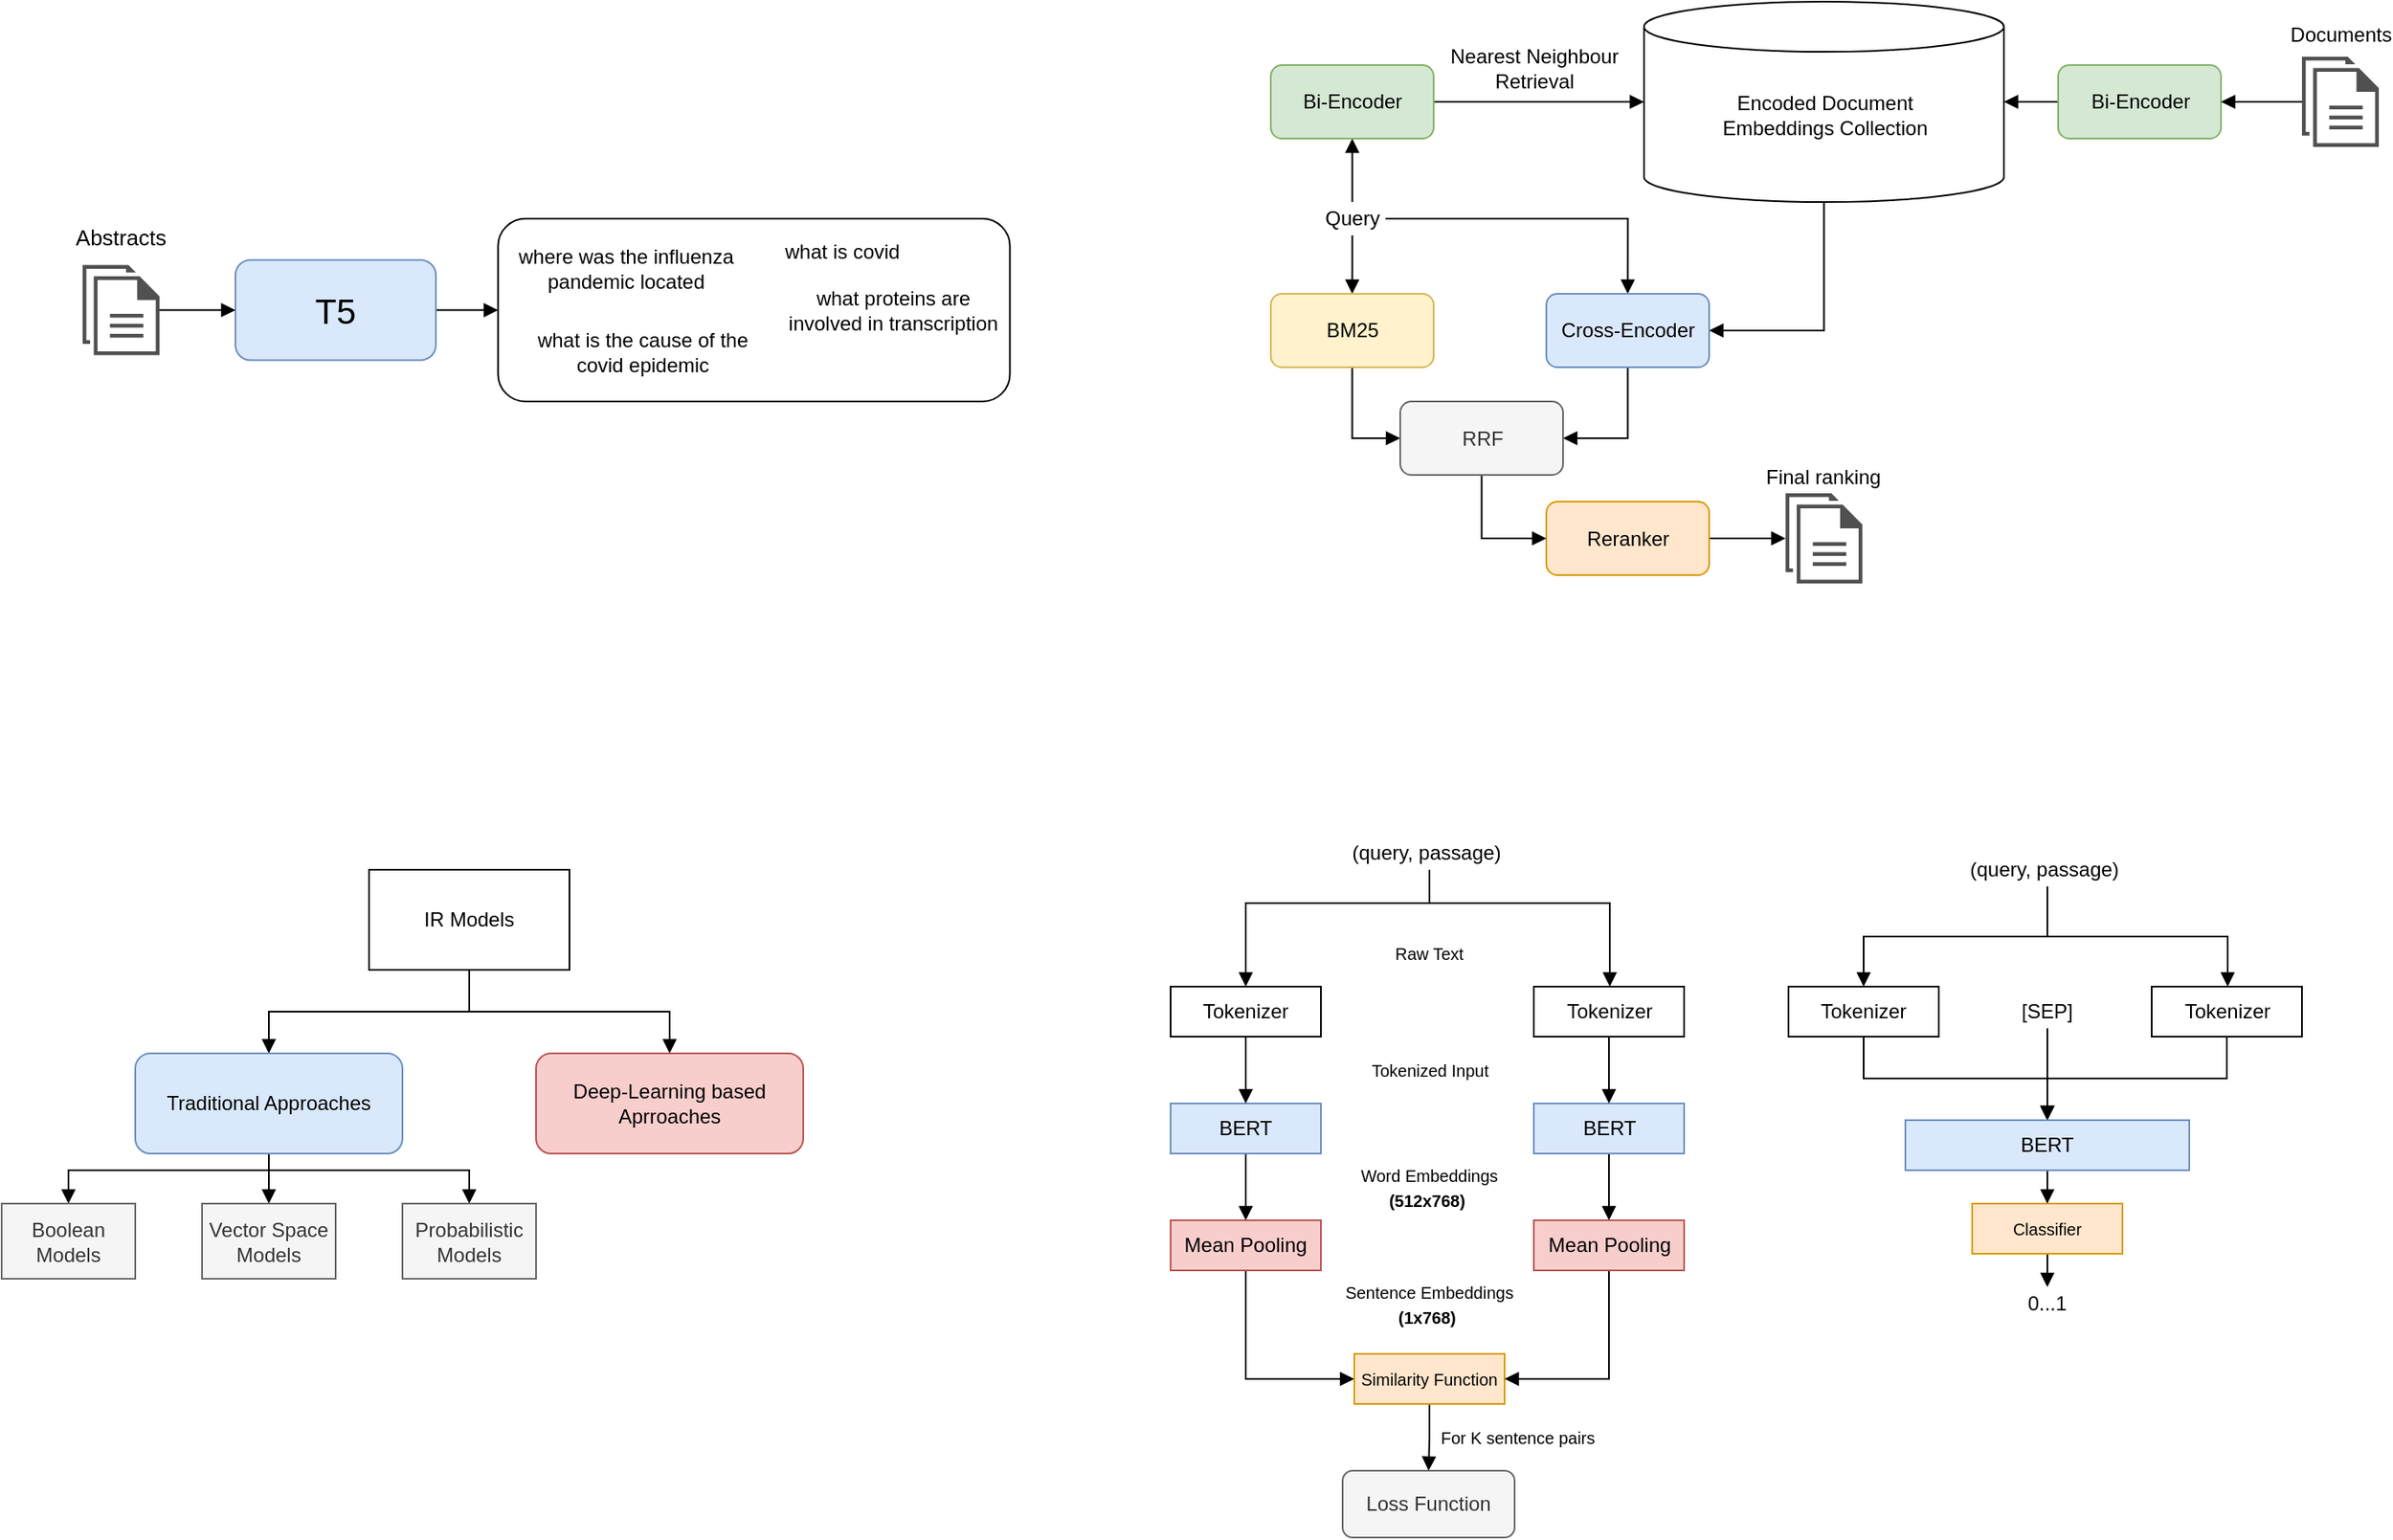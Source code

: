 <mxfile version="14.9.9" type="device"><diagram id="yQiuCtSlQrsblzvPzpal" name="Page-1"><mxGraphModel dx="1963" dy="655" grid="1" gridSize="10" guides="1" tooltips="1" connect="1" arrows="1" fold="1" page="1" pageScale="1" pageWidth="850" pageHeight="1100" math="0" shadow="0"><root><mxCell id="0"/><mxCell id="1" parent="0"/><mxCell id="e7I2GADsp5SB09PpgkXV-119" style="edgeStyle=orthogonalEdgeStyle;rounded=0;orthogonalLoop=1;jettySize=auto;html=1;endArrow=block;endFill=1;" edge="1" parent="1" source="e7I2GADsp5SB09PpgkXV-1" target="e7I2GADsp5SB09PpgkXV-112"><mxGeometry relative="1" as="geometry"/></mxCell><mxCell id="e7I2GADsp5SB09PpgkXV-1" value="&lt;font style=&quot;font-size: 21px&quot;&gt;T5&lt;/font&gt;" style="rounded=1;whiteSpace=wrap;html=1;fillColor=#dae8fc;strokeColor=#6c8ebf;" vertex="1" parent="1"><mxGeometry x="-540" y="314.75" width="120" height="60" as="geometry"/></mxCell><mxCell id="e7I2GADsp5SB09PpgkXV-3" value="" style="edgeStyle=orthogonalEdgeStyle;rounded=0;orthogonalLoop=1;jettySize=auto;html=1;endArrow=block;endFill=1;" edge="1" parent="1" source="e7I2GADsp5SB09PpgkXV-2" target="e7I2GADsp5SB09PpgkXV-1"><mxGeometry relative="1" as="geometry"/></mxCell><mxCell id="e7I2GADsp5SB09PpgkXV-2" value="" style="pointerEvents=1;shadow=0;dashed=0;html=1;strokeColor=none;fillColor=#505050;labelPosition=center;verticalLabelPosition=bottom;verticalAlign=top;outlineConnect=0;align=center;shape=mxgraph.office.concepts.documents;" vertex="1" parent="1"><mxGeometry x="-631.5" y="317.75" width="46" height="54" as="geometry"/></mxCell><mxCell id="e7I2GADsp5SB09PpgkXV-4" value="&lt;font style=&quot;font-size: 13px&quot;&gt;Abstracts&lt;/font&gt;" style="text;html=1;strokeColor=none;fillColor=none;align=center;verticalAlign=middle;whiteSpace=wrap;rounded=0;" vertex="1" parent="1"><mxGeometry x="-640" y="290.5" width="63" height="20" as="geometry"/></mxCell><mxCell id="e7I2GADsp5SB09PpgkXV-45" value="" style="edgeStyle=orthogonalEdgeStyle;rounded=0;orthogonalLoop=1;jettySize=auto;html=1;endArrow=block;endFill=1;" edge="1" parent="1" source="e7I2GADsp5SB09PpgkXV-21" target="e7I2GADsp5SB09PpgkXV-44"><mxGeometry relative="1" as="geometry"/></mxCell><mxCell id="e7I2GADsp5SB09PpgkXV-21" value="Bi-Encoder" style="rounded=1;whiteSpace=wrap;html=1;align=center;fillColor=#d5e8d4;strokeColor=#82b366;" vertex="1" parent="1"><mxGeometry x="551.5" y="198" width="97.5" height="44" as="geometry"/></mxCell><mxCell id="e7I2GADsp5SB09PpgkXV-26" value="" style="edgeStyle=orthogonalEdgeStyle;rounded=0;orthogonalLoop=1;jettySize=auto;html=1;endArrow=block;endFill=1;" edge="1" parent="1" source="e7I2GADsp5SB09PpgkXV-23" target="e7I2GADsp5SB09PpgkXV-21"><mxGeometry relative="1" as="geometry"/></mxCell><mxCell id="e7I2GADsp5SB09PpgkXV-23" value="" style="pointerEvents=1;shadow=0;dashed=0;html=1;strokeColor=none;fillColor=#505050;labelPosition=center;verticalLabelPosition=bottom;verticalAlign=top;outlineConnect=0;align=center;shape=mxgraph.office.concepts.documents;" vertex="1" parent="1"><mxGeometry x="697.5" y="193" width="46" height="54" as="geometry"/></mxCell><mxCell id="e7I2GADsp5SB09PpgkXV-141" style="edgeStyle=orthogonalEdgeStyle;rounded=0;orthogonalLoop=1;jettySize=auto;html=1;entryX=1;entryY=0.5;entryDx=0;entryDy=0;endArrow=block;endFill=1;" edge="1" parent="1" source="e7I2GADsp5SB09PpgkXV-44" target="e7I2GADsp5SB09PpgkXV-58"><mxGeometry relative="1" as="geometry"/></mxCell><mxCell id="e7I2GADsp5SB09PpgkXV-44" value="" style="shape=cylinder3;whiteSpace=wrap;html=1;boundedLbl=1;backgroundOutline=1;size=15;align=left;" vertex="1" parent="1"><mxGeometry x="303.5" y="160" width="215.5" height="120" as="geometry"/></mxCell><mxCell id="e7I2GADsp5SB09PpgkXV-46" value="Encoded Document Embeddings Collection" style="text;html=1;strokeColor=none;fillColor=none;align=center;verticalAlign=middle;whiteSpace=wrap;rounded=0;" vertex="1" parent="1"><mxGeometry x="342.5" y="205" width="137.5" height="45" as="geometry"/></mxCell><mxCell id="e7I2GADsp5SB09PpgkXV-61" style="edgeStyle=orthogonalEdgeStyle;rounded=0;orthogonalLoop=1;jettySize=auto;html=1;entryX=0.5;entryY=0;entryDx=0;entryDy=0;endArrow=block;endFill=1;" edge="1" parent="1" source="e7I2GADsp5SB09PpgkXV-47" target="e7I2GADsp5SB09PpgkXV-58"><mxGeometry relative="1" as="geometry"><Array as="points"><mxPoint x="128.75" y="290"/><mxPoint x="293.75" y="290"/></Array></mxGeometry></mxCell><mxCell id="e7I2GADsp5SB09PpgkXV-64" value="" style="edgeStyle=orthogonalEdgeStyle;rounded=0;orthogonalLoop=1;jettySize=auto;html=1;endArrow=block;endFill=1;" edge="1" parent="1" source="e7I2GADsp5SB09PpgkXV-47" target="e7I2GADsp5SB09PpgkXV-51"><mxGeometry relative="1" as="geometry"/></mxCell><mxCell id="e7I2GADsp5SB09PpgkXV-136" style="edgeStyle=orthogonalEdgeStyle;rounded=0;orthogonalLoop=1;jettySize=auto;html=1;entryX=0.5;entryY=0;entryDx=0;entryDy=0;endArrow=block;endFill=1;" edge="1" parent="1" source="e7I2GADsp5SB09PpgkXV-47" target="e7I2GADsp5SB09PpgkXV-135"><mxGeometry relative="1" as="geometry"/></mxCell><mxCell id="e7I2GADsp5SB09PpgkXV-47" value="Query" style="text;html=1;strokeColor=none;fillColor=none;align=center;verticalAlign=middle;whiteSpace=wrap;rounded=0;" vertex="1" parent="1"><mxGeometry x="108.75" y="280" width="40" height="20" as="geometry"/></mxCell><mxCell id="e7I2GADsp5SB09PpgkXV-53" style="edgeStyle=orthogonalEdgeStyle;rounded=0;orthogonalLoop=1;jettySize=auto;html=1;endArrow=block;endFill=1;" edge="1" parent="1" source="e7I2GADsp5SB09PpgkXV-51" target="e7I2GADsp5SB09PpgkXV-44"><mxGeometry relative="1" as="geometry"/></mxCell><mxCell id="e7I2GADsp5SB09PpgkXV-51" value="Bi-Encoder" style="rounded=1;whiteSpace=wrap;html=1;align=center;fillColor=#d5e8d4;strokeColor=#82b366;" vertex="1" parent="1"><mxGeometry x="80" y="198" width="97.5" height="44" as="geometry"/></mxCell><mxCell id="e7I2GADsp5SB09PpgkXV-139" style="edgeStyle=orthogonalEdgeStyle;rounded=0;orthogonalLoop=1;jettySize=auto;html=1;entryX=1;entryY=0.5;entryDx=0;entryDy=0;endArrow=block;endFill=1;" edge="1" parent="1" source="e7I2GADsp5SB09PpgkXV-58" target="e7I2GADsp5SB09PpgkXV-137"><mxGeometry relative="1" as="geometry"/></mxCell><mxCell id="e7I2GADsp5SB09PpgkXV-58" value="Cross-Encoder" style="rounded=1;whiteSpace=wrap;html=1;align=center;fillColor=#dae8fc;strokeColor=#6c8ebf;" vertex="1" parent="1"><mxGeometry x="245" y="335" width="97.5" height="44" as="geometry"/></mxCell><mxCell id="e7I2GADsp5SB09PpgkXV-65" value="Nearest Neighbour Retrieval" style="text;html=1;strokeColor=none;fillColor=none;align=center;verticalAlign=middle;whiteSpace=wrap;rounded=0;" vertex="1" parent="1"><mxGeometry x="177.5" y="180" width="120" height="40" as="geometry"/></mxCell><mxCell id="e7I2GADsp5SB09PpgkXV-70" style="edgeStyle=orthogonalEdgeStyle;rounded=0;orthogonalLoop=1;jettySize=auto;html=1;endArrow=block;endFill=1;" edge="1" parent="1" source="e7I2GADsp5SB09PpgkXV-67" target="e7I2GADsp5SB09PpgkXV-69"><mxGeometry relative="1" as="geometry"/></mxCell><mxCell id="e7I2GADsp5SB09PpgkXV-67" value="Reranker" style="rounded=1;whiteSpace=wrap;html=1;align=center;fillColor=#ffe6cc;strokeColor=#d79b00;" vertex="1" parent="1"><mxGeometry x="245" y="459.5" width="97.5" height="44" as="geometry"/></mxCell><mxCell id="e7I2GADsp5SB09PpgkXV-69" value="" style="pointerEvents=1;shadow=0;dashed=0;html=1;strokeColor=none;fillColor=#505050;labelPosition=center;verticalLabelPosition=bottom;verticalAlign=top;outlineConnect=0;align=center;shape=mxgraph.office.concepts.documents;" vertex="1" parent="1"><mxGeometry x="388.25" y="454.5" width="46" height="54" as="geometry"/></mxCell><mxCell id="e7I2GADsp5SB09PpgkXV-74" style="edgeStyle=orthogonalEdgeStyle;rounded=0;orthogonalLoop=1;jettySize=auto;html=1;endArrow=block;endFill=1;" edge="1" parent="1" source="e7I2GADsp5SB09PpgkXV-71" target="e7I2GADsp5SB09PpgkXV-73"><mxGeometry relative="1" as="geometry"><Array as="points"><mxPoint x="65" y="700"/></Array></mxGeometry></mxCell><mxCell id="e7I2GADsp5SB09PpgkXV-92" style="edgeStyle=orthogonalEdgeStyle;rounded=0;orthogonalLoop=1;jettySize=auto;html=1;endArrow=block;endFill=1;" edge="1" parent="1" source="e7I2GADsp5SB09PpgkXV-71" target="e7I2GADsp5SB09PpgkXV-90"><mxGeometry relative="1" as="geometry"><Array as="points"><mxPoint x="283" y="700"/></Array></mxGeometry></mxCell><mxCell id="e7I2GADsp5SB09PpgkXV-71" value="(query, passage)&amp;nbsp;" style="text;html=1;strokeColor=none;fillColor=none;align=center;verticalAlign=middle;whiteSpace=wrap;rounded=0;" vertex="1" parent="1"><mxGeometry x="120" y="660" width="110" height="20" as="geometry"/></mxCell><mxCell id="e7I2GADsp5SB09PpgkXV-80" style="edgeStyle=orthogonalEdgeStyle;rounded=0;orthogonalLoop=1;jettySize=auto;html=1;entryX=0.5;entryY=0;entryDx=0;entryDy=0;endArrow=block;endFill=1;" edge="1" parent="1" source="e7I2GADsp5SB09PpgkXV-72" target="e7I2GADsp5SB09PpgkXV-79"><mxGeometry relative="1" as="geometry"/></mxCell><mxCell id="e7I2GADsp5SB09PpgkXV-72" value="BERT" style="rounded=0;whiteSpace=wrap;html=1;align=center;fillColor=#dae8fc;strokeColor=#6c8ebf;" vertex="1" parent="1"><mxGeometry x="20" y="820" width="90" height="30" as="geometry"/></mxCell><mxCell id="e7I2GADsp5SB09PpgkXV-75" style="edgeStyle=orthogonalEdgeStyle;rounded=0;orthogonalLoop=1;jettySize=auto;html=1;endArrow=block;endFill=1;" edge="1" parent="1" source="e7I2GADsp5SB09PpgkXV-73" target="e7I2GADsp5SB09PpgkXV-72"><mxGeometry relative="1" as="geometry"/></mxCell><mxCell id="e7I2GADsp5SB09PpgkXV-73" value="Tokenizer" style="rounded=0;whiteSpace=wrap;html=1;align=center;" vertex="1" parent="1"><mxGeometry x="20" y="750" width="90" height="30" as="geometry"/></mxCell><mxCell id="e7I2GADsp5SB09PpgkXV-76" value="&lt;font style=&quot;font-size: 10px&quot;&gt;Raw Text&lt;/font&gt;" style="text;html=1;strokeColor=none;fillColor=none;align=center;verticalAlign=middle;whiteSpace=wrap;rounded=0;" vertex="1" parent="1"><mxGeometry x="145" y="720" width="60" height="20" as="geometry"/></mxCell><mxCell id="e7I2GADsp5SB09PpgkXV-86" style="edgeStyle=orthogonalEdgeStyle;rounded=0;orthogonalLoop=1;jettySize=auto;html=1;entryX=0;entryY=0.5;entryDx=0;entryDy=0;endArrow=block;endFill=1;" edge="1" parent="1" source="e7I2GADsp5SB09PpgkXV-79" target="e7I2GADsp5SB09PpgkXV-85"><mxGeometry relative="1" as="geometry"><Array as="points"><mxPoint x="65" y="985"/></Array></mxGeometry></mxCell><mxCell id="e7I2GADsp5SB09PpgkXV-79" value="Mean Pooling" style="rounded=0;whiteSpace=wrap;html=1;align=center;fillColor=#f8cecc;strokeColor=#b85450;" vertex="1" parent="1"><mxGeometry x="20" y="890" width="90" height="30" as="geometry"/></mxCell><mxCell id="e7I2GADsp5SB09PpgkXV-81" value="&lt;font style=&quot;font-size: 10px&quot;&gt;Tokenized Input&lt;/font&gt;" style="text;html=1;strokeColor=none;fillColor=none;align=center;verticalAlign=middle;whiteSpace=wrap;rounded=0;" vertex="1" parent="1"><mxGeometry x="133" y="790" width="85" height="20" as="geometry"/></mxCell><mxCell id="e7I2GADsp5SB09PpgkXV-82" value="&lt;font style=&quot;font-size: 10px&quot;&gt;Word Embeddings&lt;br&gt;&lt;b&gt;(512x768)&lt;/b&gt;&amp;nbsp;&lt;/font&gt;" style="text;html=1;strokeColor=none;fillColor=none;align=center;verticalAlign=middle;whiteSpace=wrap;rounded=0;" vertex="1" parent="1"><mxGeometry x="106.25" y="860" width="137.5" height="20" as="geometry"/></mxCell><mxCell id="e7I2GADsp5SB09PpgkXV-83" value="&lt;font style=&quot;font-size: 10px&quot;&gt;Sentence Embeddings&lt;br&gt;&lt;b&gt;(1x768)&lt;/b&gt;&amp;nbsp;&lt;/font&gt;" style="text;html=1;strokeColor=none;fillColor=none;align=center;verticalAlign=middle;whiteSpace=wrap;rounded=0;" vertex="1" parent="1"><mxGeometry x="106" y="930" width="137.5" height="20" as="geometry"/></mxCell><mxCell id="e7I2GADsp5SB09PpgkXV-95" style="edgeStyle=orthogonalEdgeStyle;rounded=0;orthogonalLoop=1;jettySize=auto;html=1;entryX=0.5;entryY=0;entryDx=0;entryDy=0;endArrow=block;endFill=1;" edge="1" parent="1" source="e7I2GADsp5SB09PpgkXV-85" target="e7I2GADsp5SB09PpgkXV-94"><mxGeometry relative="1" as="geometry"/></mxCell><mxCell id="e7I2GADsp5SB09PpgkXV-85" value="&lt;font style=&quot;font-size: 10px&quot;&gt;Similarity Function&lt;/font&gt;" style="rounded=0;whiteSpace=wrap;html=1;align=center;fillColor=#ffe6cc;strokeColor=#d79b00;" vertex="1" parent="1"><mxGeometry x="130" y="970" width="90" height="30" as="geometry"/></mxCell><mxCell id="e7I2GADsp5SB09PpgkXV-87" style="edgeStyle=orthogonalEdgeStyle;rounded=0;orthogonalLoop=1;jettySize=auto;html=1;entryX=0.5;entryY=0;entryDx=0;entryDy=0;endArrow=block;endFill=1;" edge="1" parent="1" source="e7I2GADsp5SB09PpgkXV-88" target="e7I2GADsp5SB09PpgkXV-91"><mxGeometry relative="1" as="geometry"/></mxCell><mxCell id="e7I2GADsp5SB09PpgkXV-88" value="BERT" style="rounded=0;whiteSpace=wrap;html=1;align=center;fillColor=#dae8fc;strokeColor=#6c8ebf;" vertex="1" parent="1"><mxGeometry x="237.5" y="820" width="90" height="30" as="geometry"/></mxCell><mxCell id="e7I2GADsp5SB09PpgkXV-89" style="edgeStyle=orthogonalEdgeStyle;rounded=0;orthogonalLoop=1;jettySize=auto;html=1;endArrow=block;endFill=1;" edge="1" parent="1" source="e7I2GADsp5SB09PpgkXV-90" target="e7I2GADsp5SB09PpgkXV-88"><mxGeometry relative="1" as="geometry"/></mxCell><mxCell id="e7I2GADsp5SB09PpgkXV-90" value="Tokenizer" style="rounded=0;whiteSpace=wrap;html=1;align=center;" vertex="1" parent="1"><mxGeometry x="237.5" y="750" width="90" height="30" as="geometry"/></mxCell><mxCell id="e7I2GADsp5SB09PpgkXV-93" style="edgeStyle=orthogonalEdgeStyle;rounded=0;orthogonalLoop=1;jettySize=auto;html=1;entryX=1;entryY=0.5;entryDx=0;entryDy=0;endArrow=block;endFill=1;" edge="1" parent="1" source="e7I2GADsp5SB09PpgkXV-91" target="e7I2GADsp5SB09PpgkXV-85"><mxGeometry relative="1" as="geometry"><Array as="points"><mxPoint x="283" y="985"/></Array></mxGeometry></mxCell><mxCell id="e7I2GADsp5SB09PpgkXV-91" value="Mean Pooling" style="rounded=0;whiteSpace=wrap;html=1;align=center;fillColor=#f8cecc;strokeColor=#b85450;" vertex="1" parent="1"><mxGeometry x="237.5" y="890" width="90" height="30" as="geometry"/></mxCell><mxCell id="e7I2GADsp5SB09PpgkXV-94" value="Loss Function" style="rounded=1;whiteSpace=wrap;html=1;align=center;fillColor=#f5f5f5;strokeColor=#666666;fontColor=#333333;" vertex="1" parent="1"><mxGeometry x="123" y="1040" width="103" height="40" as="geometry"/></mxCell><mxCell id="e7I2GADsp5SB09PpgkXV-96" value="&lt;span style=&quot;font-size: 10px&quot;&gt;For K sentence pairs&lt;/span&gt;" style="text;html=1;strokeColor=none;fillColor=none;align=center;verticalAlign=middle;whiteSpace=wrap;rounded=0;" vertex="1" parent="1"><mxGeometry x="159" y="1010" width="137.5" height="20" as="geometry"/></mxCell><mxCell id="e7I2GADsp5SB09PpgkXV-97" style="edgeStyle=orthogonalEdgeStyle;rounded=0;orthogonalLoop=1;jettySize=auto;html=1;endArrow=block;endFill=1;" edge="1" parent="1" source="e7I2GADsp5SB09PpgkXV-99" target="e7I2GADsp5SB09PpgkXV-100"><mxGeometry relative="1" as="geometry"><Array as="points"><mxPoint x="545" y="720"/><mxPoint x="435" y="720"/></Array></mxGeometry></mxCell><mxCell id="e7I2GADsp5SB09PpgkXV-98" style="edgeStyle=orthogonalEdgeStyle;rounded=0;orthogonalLoop=1;jettySize=auto;html=1;endArrow=block;endFill=1;" edge="1" parent="1" source="e7I2GADsp5SB09PpgkXV-99" target="e7I2GADsp5SB09PpgkXV-102"><mxGeometry relative="1" as="geometry"><Array as="points"><mxPoint x="545" y="720"/><mxPoint x="653" y="720"/></Array></mxGeometry></mxCell><mxCell id="e7I2GADsp5SB09PpgkXV-99" value="(query, passage)&amp;nbsp;" style="text;html=1;strokeColor=none;fillColor=none;align=center;verticalAlign=middle;whiteSpace=wrap;rounded=0;" vertex="1" parent="1"><mxGeometry x="490" y="670" width="110" height="20" as="geometry"/></mxCell><mxCell id="e7I2GADsp5SB09PpgkXV-105" style="edgeStyle=orthogonalEdgeStyle;rounded=0;orthogonalLoop=1;jettySize=auto;html=1;endArrow=block;endFill=1;" edge="1" parent="1" source="e7I2GADsp5SB09PpgkXV-100" target="e7I2GADsp5SB09PpgkXV-104"><mxGeometry relative="1" as="geometry"/></mxCell><mxCell id="e7I2GADsp5SB09PpgkXV-100" value="Tokenizer" style="rounded=0;whiteSpace=wrap;html=1;align=center;" vertex="1" parent="1"><mxGeometry x="390" y="750" width="90" height="30" as="geometry"/></mxCell><mxCell id="e7I2GADsp5SB09PpgkXV-107" style="edgeStyle=orthogonalEdgeStyle;rounded=0;orthogonalLoop=1;jettySize=auto;html=1;entryX=0.5;entryY=0;entryDx=0;entryDy=0;endArrow=block;endFill=1;" edge="1" parent="1" source="e7I2GADsp5SB09PpgkXV-102" target="e7I2GADsp5SB09PpgkXV-104"><mxGeometry relative="1" as="geometry"/></mxCell><mxCell id="e7I2GADsp5SB09PpgkXV-102" value="Tokenizer" style="rounded=0;whiteSpace=wrap;html=1;align=center;" vertex="1" parent="1"><mxGeometry x="607.5" y="750" width="90" height="30" as="geometry"/></mxCell><mxCell id="e7I2GADsp5SB09PpgkXV-106" style="edgeStyle=orthogonalEdgeStyle;rounded=0;orthogonalLoop=1;jettySize=auto;html=1;entryX=0.5;entryY=0;entryDx=0;entryDy=0;endArrow=block;endFill=1;" edge="1" parent="1" source="e7I2GADsp5SB09PpgkXV-103" target="e7I2GADsp5SB09PpgkXV-104"><mxGeometry relative="1" as="geometry"/></mxCell><mxCell id="e7I2GADsp5SB09PpgkXV-103" value="[SEP]" style="text;html=1;strokeColor=none;fillColor=none;align=center;verticalAlign=middle;whiteSpace=wrap;rounded=0;" vertex="1" parent="1"><mxGeometry x="525" y="755" width="40" height="20" as="geometry"/></mxCell><mxCell id="e7I2GADsp5SB09PpgkXV-109" style="edgeStyle=orthogonalEdgeStyle;rounded=0;orthogonalLoop=1;jettySize=auto;html=1;entryX=0.5;entryY=0;entryDx=0;entryDy=0;endArrow=block;endFill=1;" edge="1" parent="1" source="e7I2GADsp5SB09PpgkXV-104" target="e7I2GADsp5SB09PpgkXV-108"><mxGeometry relative="1" as="geometry"/></mxCell><mxCell id="e7I2GADsp5SB09PpgkXV-104" value="BERT" style="rounded=0;whiteSpace=wrap;html=1;align=center;fillColor=#dae8fc;strokeColor=#6c8ebf;" vertex="1" parent="1"><mxGeometry x="460" y="830" width="170" height="30" as="geometry"/></mxCell><mxCell id="e7I2GADsp5SB09PpgkXV-110" style="edgeStyle=orthogonalEdgeStyle;rounded=0;orthogonalLoop=1;jettySize=auto;html=1;endArrow=block;endFill=1;" edge="1" parent="1" source="e7I2GADsp5SB09PpgkXV-108"><mxGeometry relative="1" as="geometry"><mxPoint x="545" y="930" as="targetPoint"/></mxGeometry></mxCell><mxCell id="e7I2GADsp5SB09PpgkXV-108" value="&lt;font style=&quot;font-size: 10px&quot;&gt;Classifier&lt;/font&gt;" style="rounded=0;whiteSpace=wrap;html=1;align=center;fillColor=#ffe6cc;strokeColor=#d79b00;" vertex="1" parent="1"><mxGeometry x="500" y="880" width="90" height="30" as="geometry"/></mxCell><mxCell id="e7I2GADsp5SB09PpgkXV-111" value="0...1" style="text;html=1;strokeColor=none;fillColor=none;align=center;verticalAlign=middle;whiteSpace=wrap;rounded=0;" vertex="1" parent="1"><mxGeometry x="525" y="930" width="40" height="20" as="geometry"/></mxCell><mxCell id="e7I2GADsp5SB09PpgkXV-120" value="" style="group" vertex="1" connectable="0" parent="1"><mxGeometry x="-391.5" y="290" width="315.25" height="109.5" as="geometry"/></mxCell><mxCell id="e7I2GADsp5SB09PpgkXV-112" value="" style="rounded=1;whiteSpace=wrap;html=1;align=center;" vertex="1" parent="e7I2GADsp5SB09PpgkXV-120"><mxGeometry x="8.75" width="306.5" height="109.5" as="geometry"/></mxCell><mxCell id="e7I2GADsp5SB09PpgkXV-113" value="where was the influenza pandemic located" style="text;html=1;strokeColor=none;fillColor=none;align=center;verticalAlign=middle;whiteSpace=wrap;rounded=0;" vertex="1" parent="e7I2GADsp5SB09PpgkXV-120"><mxGeometry y="20" width="170" height="20" as="geometry"/></mxCell><mxCell id="e7I2GADsp5SB09PpgkXV-114" value="what is covid" style="text;html=1;strokeColor=none;fillColor=none;align=center;verticalAlign=middle;whiteSpace=wrap;rounded=0;" vertex="1" parent="e7I2GADsp5SB09PpgkXV-120"><mxGeometry x="177" y="9.5" width="75" height="20" as="geometry"/></mxCell><mxCell id="e7I2GADsp5SB09PpgkXV-115" value="what proteins are involved in transcription" style="text;html=1;strokeColor=none;fillColor=none;align=center;verticalAlign=middle;whiteSpace=wrap;rounded=0;" vertex="1" parent="e7I2GADsp5SB09PpgkXV-120"><mxGeometry x="175.25" y="44.75" width="140" height="20" as="geometry"/></mxCell><mxCell id="e7I2GADsp5SB09PpgkXV-116" value="what is the cause of the covid epidemic" style="text;html=1;strokeColor=none;fillColor=none;align=center;verticalAlign=middle;whiteSpace=wrap;rounded=0;" vertex="1" parent="e7I2GADsp5SB09PpgkXV-120"><mxGeometry x="20" y="70" width="150" height="20" as="geometry"/></mxCell><mxCell id="e7I2GADsp5SB09PpgkXV-125" style="edgeStyle=orthogonalEdgeStyle;rounded=0;orthogonalLoop=1;jettySize=auto;html=1;entryX=0.5;entryY=0;entryDx=0;entryDy=0;endArrow=block;endFill=1;" edge="1" parent="1" source="e7I2GADsp5SB09PpgkXV-122" target="e7I2GADsp5SB09PpgkXV-123"><mxGeometry relative="1" as="geometry"/></mxCell><mxCell id="e7I2GADsp5SB09PpgkXV-126" style="edgeStyle=orthogonalEdgeStyle;rounded=0;orthogonalLoop=1;jettySize=auto;html=1;entryX=0.5;entryY=0;entryDx=0;entryDy=0;endArrow=block;endFill=1;" edge="1" parent="1" source="e7I2GADsp5SB09PpgkXV-122" target="e7I2GADsp5SB09PpgkXV-124"><mxGeometry relative="1" as="geometry"/></mxCell><mxCell id="e7I2GADsp5SB09PpgkXV-122" value="IR Models" style="rounded=0;whiteSpace=wrap;html=1;align=center;" vertex="1" parent="1"><mxGeometry x="-460" y="680" width="120" height="60" as="geometry"/></mxCell><mxCell id="e7I2GADsp5SB09PpgkXV-130" style="edgeStyle=orthogonalEdgeStyle;rounded=0;orthogonalLoop=1;jettySize=auto;html=1;endArrow=block;endFill=1;" edge="1" parent="1" source="e7I2GADsp5SB09PpgkXV-123" target="e7I2GADsp5SB09PpgkXV-127"><mxGeometry relative="1" as="geometry"><Array as="points"><mxPoint x="-520" y="860"/><mxPoint x="-640" y="860"/></Array></mxGeometry></mxCell><mxCell id="e7I2GADsp5SB09PpgkXV-131" style="edgeStyle=orthogonalEdgeStyle;rounded=0;orthogonalLoop=1;jettySize=auto;html=1;endArrow=block;endFill=1;" edge="1" parent="1" source="e7I2GADsp5SB09PpgkXV-123" target="e7I2GADsp5SB09PpgkXV-128"><mxGeometry relative="1" as="geometry"/></mxCell><mxCell id="e7I2GADsp5SB09PpgkXV-132" style="edgeStyle=orthogonalEdgeStyle;rounded=0;orthogonalLoop=1;jettySize=auto;html=1;endArrow=block;endFill=1;" edge="1" parent="1" source="e7I2GADsp5SB09PpgkXV-123" target="e7I2GADsp5SB09PpgkXV-129"><mxGeometry relative="1" as="geometry"><Array as="points"><mxPoint x="-520" y="860"/><mxPoint x="-400" y="860"/></Array></mxGeometry></mxCell><mxCell id="e7I2GADsp5SB09PpgkXV-123" value="Traditional Approaches" style="rounded=1;whiteSpace=wrap;html=1;align=center;fillColor=#dae8fc;strokeColor=#6c8ebf;" vertex="1" parent="1"><mxGeometry x="-600" y="790" width="160" height="60" as="geometry"/></mxCell><mxCell id="e7I2GADsp5SB09PpgkXV-124" value="Deep-Learning based Aprroaches" style="rounded=1;whiteSpace=wrap;html=1;align=center;fillColor=#f8cecc;strokeColor=#b85450;" vertex="1" parent="1"><mxGeometry x="-360" y="790" width="160" height="60" as="geometry"/></mxCell><mxCell id="e7I2GADsp5SB09PpgkXV-127" value="Boolean Models" style="rounded=0;whiteSpace=wrap;html=1;align=center;fillColor=#f5f5f5;strokeColor=#666666;fontColor=#333333;" vertex="1" parent="1"><mxGeometry x="-680" y="880" width="80" height="45" as="geometry"/></mxCell><mxCell id="e7I2GADsp5SB09PpgkXV-128" value="Vector Space Models" style="rounded=0;whiteSpace=wrap;html=1;align=center;fillColor=#f5f5f5;strokeColor=#666666;fontColor=#333333;" vertex="1" parent="1"><mxGeometry x="-560" y="880" width="80" height="45" as="geometry"/></mxCell><mxCell id="e7I2GADsp5SB09PpgkXV-129" value="Probabilistic Models" style="rounded=0;whiteSpace=wrap;html=1;align=center;fillColor=#f5f5f5;strokeColor=#666666;fontColor=#333333;" vertex="1" parent="1"><mxGeometry x="-440" y="880" width="80" height="45" as="geometry"/></mxCell><mxCell id="e7I2GADsp5SB09PpgkXV-138" style="edgeStyle=orthogonalEdgeStyle;rounded=0;orthogonalLoop=1;jettySize=auto;html=1;entryX=0;entryY=0.5;entryDx=0;entryDy=0;endArrow=block;endFill=1;" edge="1" parent="1" source="e7I2GADsp5SB09PpgkXV-135" target="e7I2GADsp5SB09PpgkXV-137"><mxGeometry relative="1" as="geometry"/></mxCell><mxCell id="e7I2GADsp5SB09PpgkXV-135" value="BM25" style="rounded=1;whiteSpace=wrap;html=1;align=center;fillColor=#fff2cc;strokeColor=#d6b656;" vertex="1" parent="1"><mxGeometry x="80" y="335" width="97.5" height="44" as="geometry"/></mxCell><mxCell id="e7I2GADsp5SB09PpgkXV-140" style="edgeStyle=orthogonalEdgeStyle;rounded=0;orthogonalLoop=1;jettySize=auto;html=1;entryX=0;entryY=0.5;entryDx=0;entryDy=0;endArrow=block;endFill=1;" edge="1" parent="1" source="e7I2GADsp5SB09PpgkXV-137" target="e7I2GADsp5SB09PpgkXV-67"><mxGeometry relative="1" as="geometry"/></mxCell><mxCell id="e7I2GADsp5SB09PpgkXV-137" value="RRF" style="rounded=1;whiteSpace=wrap;html=1;align=center;fillColor=#f5f5f5;strokeColor=#666666;fontColor=#333333;" vertex="1" parent="1"><mxGeometry x="157.5" y="399.5" width="97.5" height="44" as="geometry"/></mxCell><mxCell id="e7I2GADsp5SB09PpgkXV-142" value="Documents" style="text;html=1;strokeColor=none;fillColor=none;align=center;verticalAlign=middle;whiteSpace=wrap;rounded=0;" vertex="1" parent="1"><mxGeometry x="700.5" y="170" width="40" height="20" as="geometry"/></mxCell><mxCell id="e7I2GADsp5SB09PpgkXV-144" value="Final ranking" style="text;html=1;strokeColor=none;fillColor=none;align=center;verticalAlign=middle;whiteSpace=wrap;rounded=0;" vertex="1" parent="1"><mxGeometry x="371.25" y="434.5" width="80" height="20" as="geometry"/></mxCell></root></mxGraphModel></diagram></mxfile>